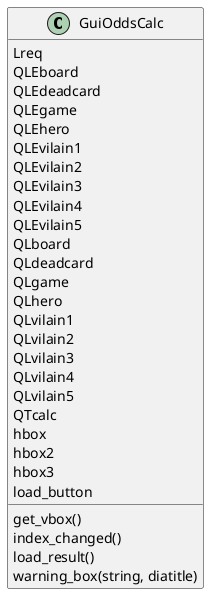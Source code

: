 @startuml classes
set namespaceSeparator none
class "GuiOddsCalc" as GuiOddsCalc.GuiOddsCalc {
  Lreq
  QLEboard
  QLEdeadcard
  QLEgame
  QLEhero
  QLEvilain1
  QLEvilain2
  QLEvilain3
  QLEvilain4
  QLEvilain5
  QLboard
  QLdeadcard
  QLgame
  QLhero
  QLvilain1
  QLvilain2
  QLvilain3
  QLvilain4
  QLvilain5
  QTcalc
  hbox
  hbox2
  hbox3
  load_button
  get_vbox()
  index_changed()
  load_result()
  warning_box(string, diatitle)
}
@enduml
